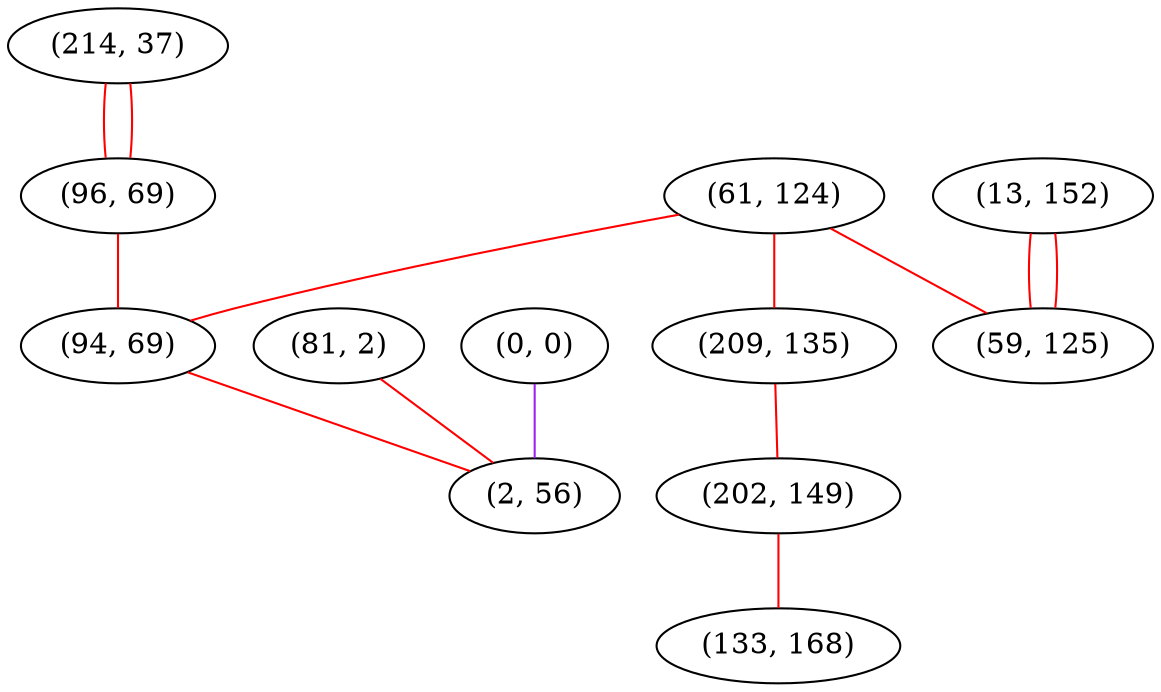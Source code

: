 graph "" {
"(61, 124)";
"(0, 0)";
"(13, 152)";
"(209, 135)";
"(214, 37)";
"(81, 2)";
"(202, 149)";
"(96, 69)";
"(94, 69)";
"(2, 56)";
"(133, 168)";
"(59, 125)";
"(61, 124)" -- "(209, 135)"  [color=red, key=0, weight=1];
"(61, 124)" -- "(94, 69)"  [color=red, key=0, weight=1];
"(61, 124)" -- "(59, 125)"  [color=red, key=0, weight=1];
"(0, 0)" -- "(2, 56)"  [color=purple, key=0, weight=4];
"(13, 152)" -- "(59, 125)"  [color=red, key=0, weight=1];
"(13, 152)" -- "(59, 125)"  [color=red, key=1, weight=1];
"(209, 135)" -- "(202, 149)"  [color=red, key=0, weight=1];
"(214, 37)" -- "(96, 69)"  [color=red, key=0, weight=1];
"(214, 37)" -- "(96, 69)"  [color=red, key=1, weight=1];
"(81, 2)" -- "(2, 56)"  [color=red, key=0, weight=1];
"(202, 149)" -- "(133, 168)"  [color=red, key=0, weight=1];
"(96, 69)" -- "(94, 69)"  [color=red, key=0, weight=1];
"(94, 69)" -- "(2, 56)"  [color=red, key=0, weight=1];
}
